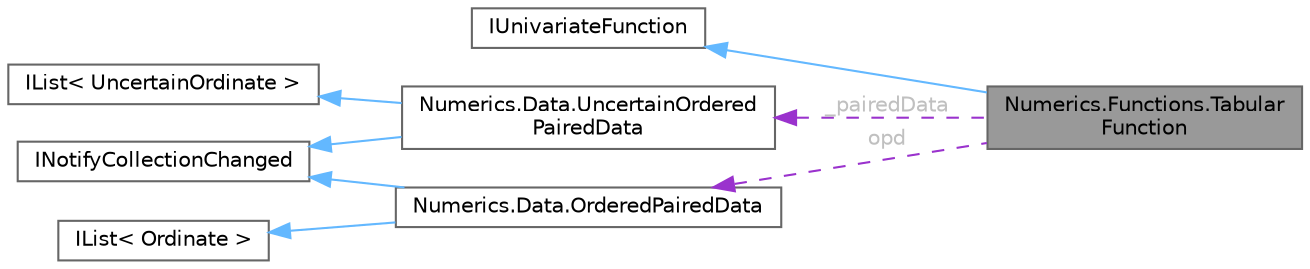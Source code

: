digraph "Numerics.Functions.TabularFunction"
{
 // LATEX_PDF_SIZE
  bgcolor="transparent";
  edge [fontname=Helvetica,fontsize=10,labelfontname=Helvetica,labelfontsize=10];
  node [fontname=Helvetica,fontsize=10,shape=box,height=0.2,width=0.4];
  rankdir="LR";
  Node1 [id="Node000001",label="Numerics.Functions.Tabular\lFunction",height=0.2,width=0.4,color="gray40", fillcolor="grey60", style="filled", fontcolor="black",tooltip="A class for a tabular, or nonparametric, function."];
  Node2 -> Node1 [id="edge1_Node000001_Node000002",dir="back",color="steelblue1",style="solid",tooltip=" "];
  Node2 [id="Node000002",label="IUnivariateFunction",height=0.2,width=0.4,color="gray40", fillcolor="white", style="filled",URL="$interface_numerics_1_1_functions_1_1_i_univariate_function.html",tooltip="Interface for Univariate Functions."];
  Node3 -> Node1 [id="edge2_Node000001_Node000003",dir="back",color="darkorchid3",style="dashed",tooltip=" ",label=" _pairedData",fontcolor="grey" ];
  Node3 [id="Node000003",label="Numerics.Data.UncertainOrdered\lPairedData",height=0.2,width=0.4,color="gray40", fillcolor="white", style="filled",URL="$class_numerics_1_1_data_1_1_uncertain_ordered_paired_data.html",tooltip="Class designed to store xy data that is ordered for both the x and y values. Here y is uncertain and ..."];
  Node4 -> Node3 [id="edge3_Node000003_Node000004",dir="back",color="steelblue1",style="solid",tooltip=" "];
  Node4 [id="Node000004",label="IList\< UncertainOrdinate \>",height=0.2,width=0.4,color="gray40", fillcolor="white", style="filled",tooltip=" "];
  Node5 -> Node3 [id="edge4_Node000003_Node000005",dir="back",color="steelblue1",style="solid",tooltip=" "];
  Node5 [id="Node000005",label="INotifyCollectionChanged",height=0.2,width=0.4,color="gray40", fillcolor="white", style="filled",tooltip=" "];
  Node6 -> Node1 [id="edge5_Node000001_Node000006",dir="back",color="darkorchid3",style="dashed",tooltip=" ",label=" opd",fontcolor="grey" ];
  Node6 [id="Node000006",label="Numerics.Data.OrderedPairedData",height=0.2,width=0.4,color="gray40", fillcolor="white", style="filled",URL="$class_numerics_1_1_data_1_1_ordered_paired_data.html",tooltip="Class designed to store x-y data that is ordered for both the x and y values."];
  Node7 -> Node6 [id="edge6_Node000006_Node000007",dir="back",color="steelblue1",style="solid",tooltip=" "];
  Node7 [id="Node000007",label="IList\< Ordinate \>",height=0.2,width=0.4,color="gray40", fillcolor="white", style="filled",tooltip=" "];
  Node5 -> Node6 [id="edge7_Node000006_Node000005",dir="back",color="steelblue1",style="solid",tooltip=" "];
}
